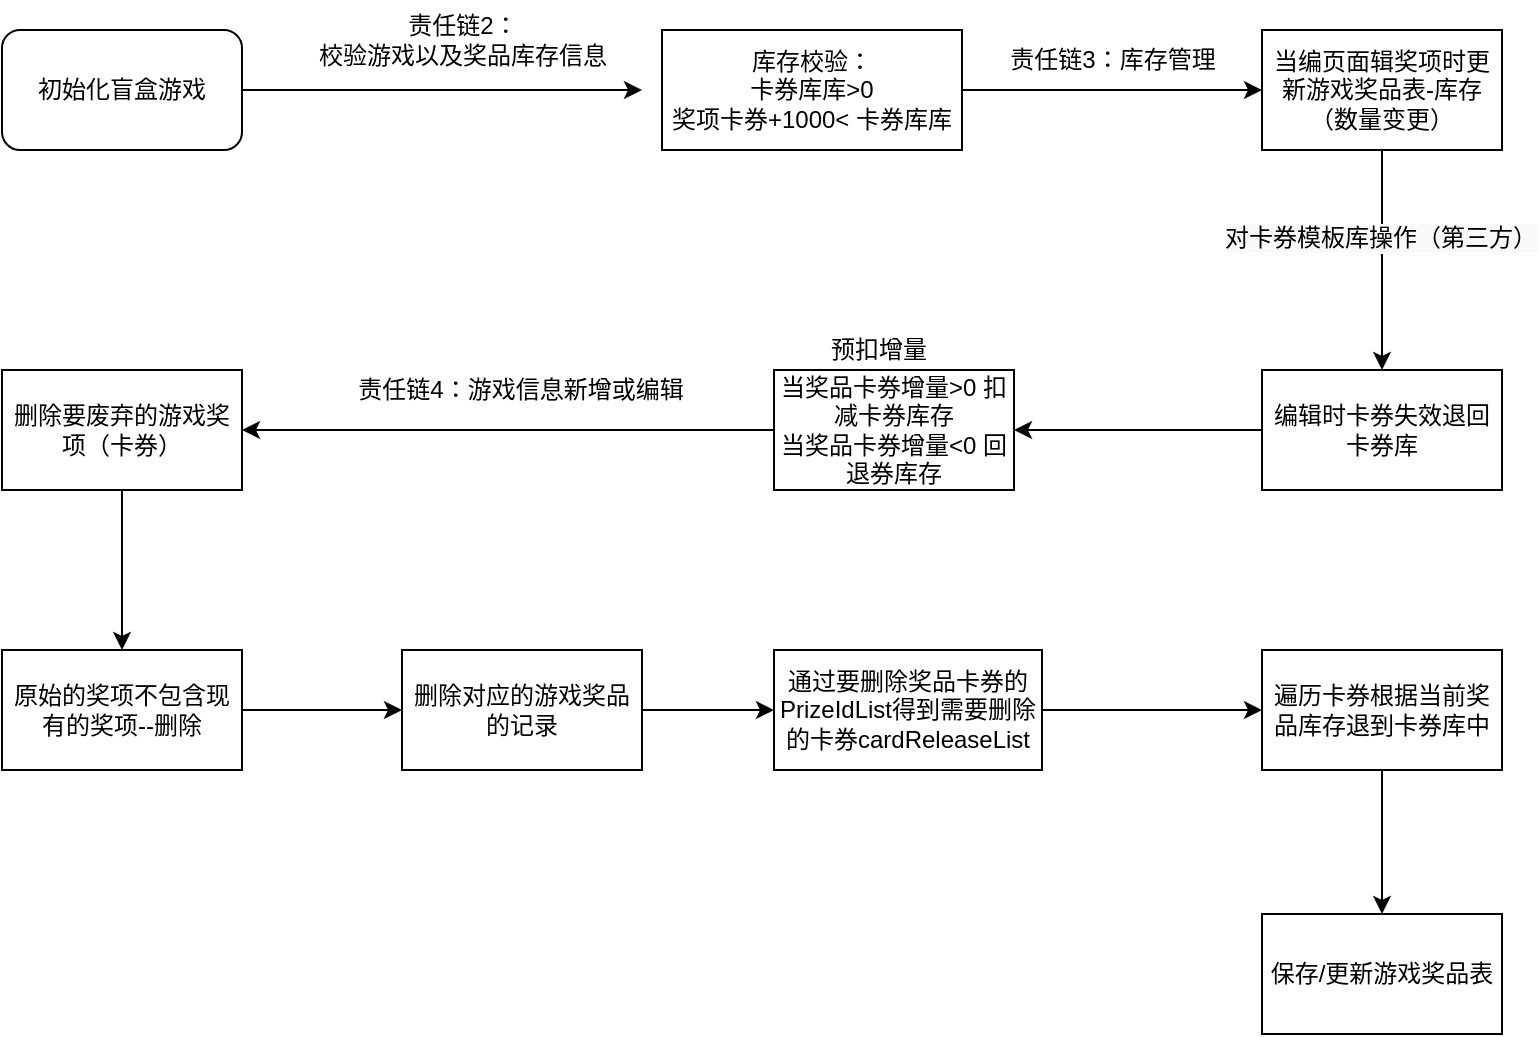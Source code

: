 <mxfile version="20.2.3" type="github">
  <diagram id="fN33L1gSerF0L8n7w4XK" name="第 1 页">
    <mxGraphModel dx="1886" dy="849" grid="0" gridSize="10" guides="1" tooltips="1" connect="1" arrows="1" fold="1" page="0" pageScale="1" pageWidth="827" pageHeight="1169" math="0" shadow="0">
      <root>
        <mxCell id="0" />
        <mxCell id="1" parent="0" />
        <mxCell id="1fnKo0RKmU6SC69-NGVL-4" style="edgeStyle=orthogonalEdgeStyle;rounded=0;orthogonalLoop=1;jettySize=auto;html=1;" edge="1" parent="1" source="1fnKo0RKmU6SC69-NGVL-1">
          <mxGeometry relative="1" as="geometry">
            <mxPoint x="380" y="210" as="targetPoint" />
          </mxGeometry>
        </mxCell>
        <mxCell id="1fnKo0RKmU6SC69-NGVL-1" value="初始化盲盒游戏" style="rounded=1;whiteSpace=wrap;html=1;" vertex="1" parent="1">
          <mxGeometry x="60" y="180" width="120" height="60" as="geometry" />
        </mxCell>
        <mxCell id="1fnKo0RKmU6SC69-NGVL-7" value="" style="edgeStyle=orthogonalEdgeStyle;rounded=0;orthogonalLoop=1;jettySize=auto;html=1;" edge="1" parent="1" source="1fnKo0RKmU6SC69-NGVL-3" target="1fnKo0RKmU6SC69-NGVL-6">
          <mxGeometry relative="1" as="geometry" />
        </mxCell>
        <mxCell id="1fnKo0RKmU6SC69-NGVL-3" value="库存校验：&lt;br&gt;卡券库库&amp;gt;0&lt;br&gt;奖项卡券+1000&amp;lt; 卡券库库" style="rounded=0;whiteSpace=wrap;html=1;" vertex="1" parent="1">
          <mxGeometry x="390" y="180" width="150" height="60" as="geometry" />
        </mxCell>
        <mxCell id="1fnKo0RKmU6SC69-NGVL-5" value="&lt;span style=&quot;&quot;&gt;责任链2：&lt;br&gt;校验游戏以及奖品库存信息&lt;/span&gt;" style="text;html=1;align=center;verticalAlign=middle;resizable=0;points=[];autosize=1;strokeColor=none;fillColor=none;" vertex="1" parent="1">
          <mxGeometry x="205" y="165" width="170" height="40" as="geometry" />
        </mxCell>
        <mxCell id="1fnKo0RKmU6SC69-NGVL-10" value="" style="edgeStyle=orthogonalEdgeStyle;rounded=0;orthogonalLoop=1;jettySize=auto;html=1;" edge="1" parent="1" source="1fnKo0RKmU6SC69-NGVL-6" target="1fnKo0RKmU6SC69-NGVL-9">
          <mxGeometry relative="1" as="geometry" />
        </mxCell>
        <mxCell id="1fnKo0RKmU6SC69-NGVL-17" value="&lt;span style=&quot;font-size: 12px; background-color: rgb(248, 249, 250);&quot;&gt;对卡券模板库操作（第三方）&lt;/span&gt;" style="edgeLabel;html=1;align=center;verticalAlign=middle;resizable=0;points=[];" vertex="1" connectable="0" parent="1fnKo0RKmU6SC69-NGVL-10">
          <mxGeometry x="-0.2" y="-1" relative="1" as="geometry">
            <mxPoint as="offset" />
          </mxGeometry>
        </mxCell>
        <UserObject label="当编页面辑奖项时更新游戏奖品表-库存（数量变更）" tooltip="当前的奖品数量=上次的奖品数量+本次设置的增量&#xa;当前的奖品总库存数量=上次的奖品总库存+本次设置的增量&#xa;注：增量可为负数" id="1fnKo0RKmU6SC69-NGVL-6">
          <mxCell style="whiteSpace=wrap;html=1;rounded=0;" vertex="1" parent="1">
            <mxGeometry x="690" y="180" width="120" height="60" as="geometry" />
          </mxCell>
        </UserObject>
        <mxCell id="1fnKo0RKmU6SC69-NGVL-8" value="责任链3：库存管理" style="text;html=1;align=center;verticalAlign=middle;resizable=0;points=[];autosize=1;strokeColor=none;fillColor=none;" vertex="1" parent="1">
          <mxGeometry x="550" y="180" width="130" height="30" as="geometry" />
        </mxCell>
        <mxCell id="1fnKo0RKmU6SC69-NGVL-13" value="" style="edgeStyle=orthogonalEdgeStyle;rounded=0;orthogonalLoop=1;jettySize=auto;html=1;" edge="1" parent="1" source="1fnKo0RKmU6SC69-NGVL-9" target="1fnKo0RKmU6SC69-NGVL-12">
          <mxGeometry relative="1" as="geometry" />
        </mxCell>
        <UserObject label="编辑时卡券失效退回卡券库" tooltip="编辑的卡券在卡券模板库中失效或者删除时会当前奖项卡券的库存强制回库" id="1fnKo0RKmU6SC69-NGVL-9">
          <mxCell style="whiteSpace=wrap;html=1;rounded=0;" vertex="1" parent="1">
            <mxGeometry x="690" y="350" width="120" height="60" as="geometry" />
          </mxCell>
        </UserObject>
        <mxCell id="1fnKo0RKmU6SC69-NGVL-19" value="" style="edgeStyle=orthogonalEdgeStyle;rounded=0;orthogonalLoop=1;jettySize=auto;html=1;" edge="1" parent="1" source="1fnKo0RKmU6SC69-NGVL-12" target="1fnKo0RKmU6SC69-NGVL-18">
          <mxGeometry relative="1" as="geometry" />
        </mxCell>
        <mxCell id="1fnKo0RKmU6SC69-NGVL-12" value="当奖品卡券增量&amp;gt;0 扣减卡券库存&lt;br&gt;当奖品卡券增量&amp;lt;0 回退券库存" style="whiteSpace=wrap;html=1;rounded=0;" vertex="1" parent="1">
          <mxGeometry x="446" y="350" width="120" height="60" as="geometry" />
        </mxCell>
        <mxCell id="1fnKo0RKmU6SC69-NGVL-23" value="" style="edgeStyle=orthogonalEdgeStyle;rounded=0;orthogonalLoop=1;jettySize=auto;html=1;" edge="1" parent="1" source="1fnKo0RKmU6SC69-NGVL-18" target="1fnKo0RKmU6SC69-NGVL-22">
          <mxGeometry relative="1" as="geometry" />
        </mxCell>
        <mxCell id="1fnKo0RKmU6SC69-NGVL-18" value="删除要废弃的游戏奖项（卡券）" style="whiteSpace=wrap;html=1;rounded=0;" vertex="1" parent="1">
          <mxGeometry x="60" y="350" width="120" height="60" as="geometry" />
        </mxCell>
        <mxCell id="1fnKo0RKmU6SC69-NGVL-20" value="责任链4：游戏信息新增或编辑" style="text;html=1;align=center;verticalAlign=middle;resizable=0;points=[];autosize=1;strokeColor=none;fillColor=none;" vertex="1" parent="1">
          <mxGeometry x="224" y="345" width="190" height="30" as="geometry" />
        </mxCell>
        <mxCell id="1fnKo0RKmU6SC69-NGVL-21" value="预扣增量" style="text;html=1;align=center;verticalAlign=middle;resizable=0;points=[];autosize=1;strokeColor=none;fillColor=none;" vertex="1" parent="1">
          <mxGeometry x="463" y="325" width="70" height="30" as="geometry" />
        </mxCell>
        <mxCell id="1fnKo0RKmU6SC69-NGVL-25" value="" style="edgeStyle=orthogonalEdgeStyle;rounded=0;orthogonalLoop=1;jettySize=auto;html=1;" edge="1" parent="1" source="1fnKo0RKmU6SC69-NGVL-22" target="1fnKo0RKmU6SC69-NGVL-24">
          <mxGeometry relative="1" as="geometry" />
        </mxCell>
        <mxCell id="1fnKo0RKmU6SC69-NGVL-22" value="原始的奖项不包含现有的奖项--删除" style="whiteSpace=wrap;html=1;rounded=0;" vertex="1" parent="1">
          <mxGeometry x="60" y="490" width="120" height="60" as="geometry" />
        </mxCell>
        <mxCell id="1fnKo0RKmU6SC69-NGVL-27" value="" style="edgeStyle=orthogonalEdgeStyle;rounded=0;orthogonalLoop=1;jettySize=auto;html=1;" edge="1" parent="1" source="1fnKo0RKmU6SC69-NGVL-24" target="1fnKo0RKmU6SC69-NGVL-26">
          <mxGeometry relative="1" as="geometry" />
        </mxCell>
        <mxCell id="1fnKo0RKmU6SC69-NGVL-24" value="删除对应的游戏奖品的记录" style="whiteSpace=wrap;html=1;rounded=0;" vertex="1" parent="1">
          <mxGeometry x="260" y="490" width="120" height="60" as="geometry" />
        </mxCell>
        <mxCell id="1fnKo0RKmU6SC69-NGVL-29" value="" style="edgeStyle=orthogonalEdgeStyle;rounded=0;orthogonalLoop=1;jettySize=auto;html=1;" edge="1" parent="1" source="1fnKo0RKmU6SC69-NGVL-26" target="1fnKo0RKmU6SC69-NGVL-28">
          <mxGeometry relative="1" as="geometry" />
        </mxCell>
        <mxCell id="1fnKo0RKmU6SC69-NGVL-26" value="通过要删除奖品卡券的PrizeIdList得到需要删除的卡券cardReleaseList" style="whiteSpace=wrap;html=1;rounded=0;" vertex="1" parent="1">
          <mxGeometry x="446" y="490" width="134" height="60" as="geometry" />
        </mxCell>
        <mxCell id="1fnKo0RKmU6SC69-NGVL-31" value="" style="edgeStyle=orthogonalEdgeStyle;rounded=0;orthogonalLoop=1;jettySize=auto;html=1;" edge="1" parent="1" source="1fnKo0RKmU6SC69-NGVL-28" target="1fnKo0RKmU6SC69-NGVL-30">
          <mxGeometry relative="1" as="geometry" />
        </mxCell>
        <mxCell id="1fnKo0RKmU6SC69-NGVL-28" value="遍历卡券根据当前奖品库存退到卡券库中" style="whiteSpace=wrap;html=1;rounded=0;" vertex="1" parent="1">
          <mxGeometry x="690" y="490" width="120" height="60" as="geometry" />
        </mxCell>
        <mxCell id="1fnKo0RKmU6SC69-NGVL-30" value="保存/更新游戏奖品表" style="whiteSpace=wrap;html=1;rounded=0;" vertex="1" parent="1">
          <mxGeometry x="690" y="622" width="120" height="60" as="geometry" />
        </mxCell>
      </root>
    </mxGraphModel>
  </diagram>
</mxfile>
